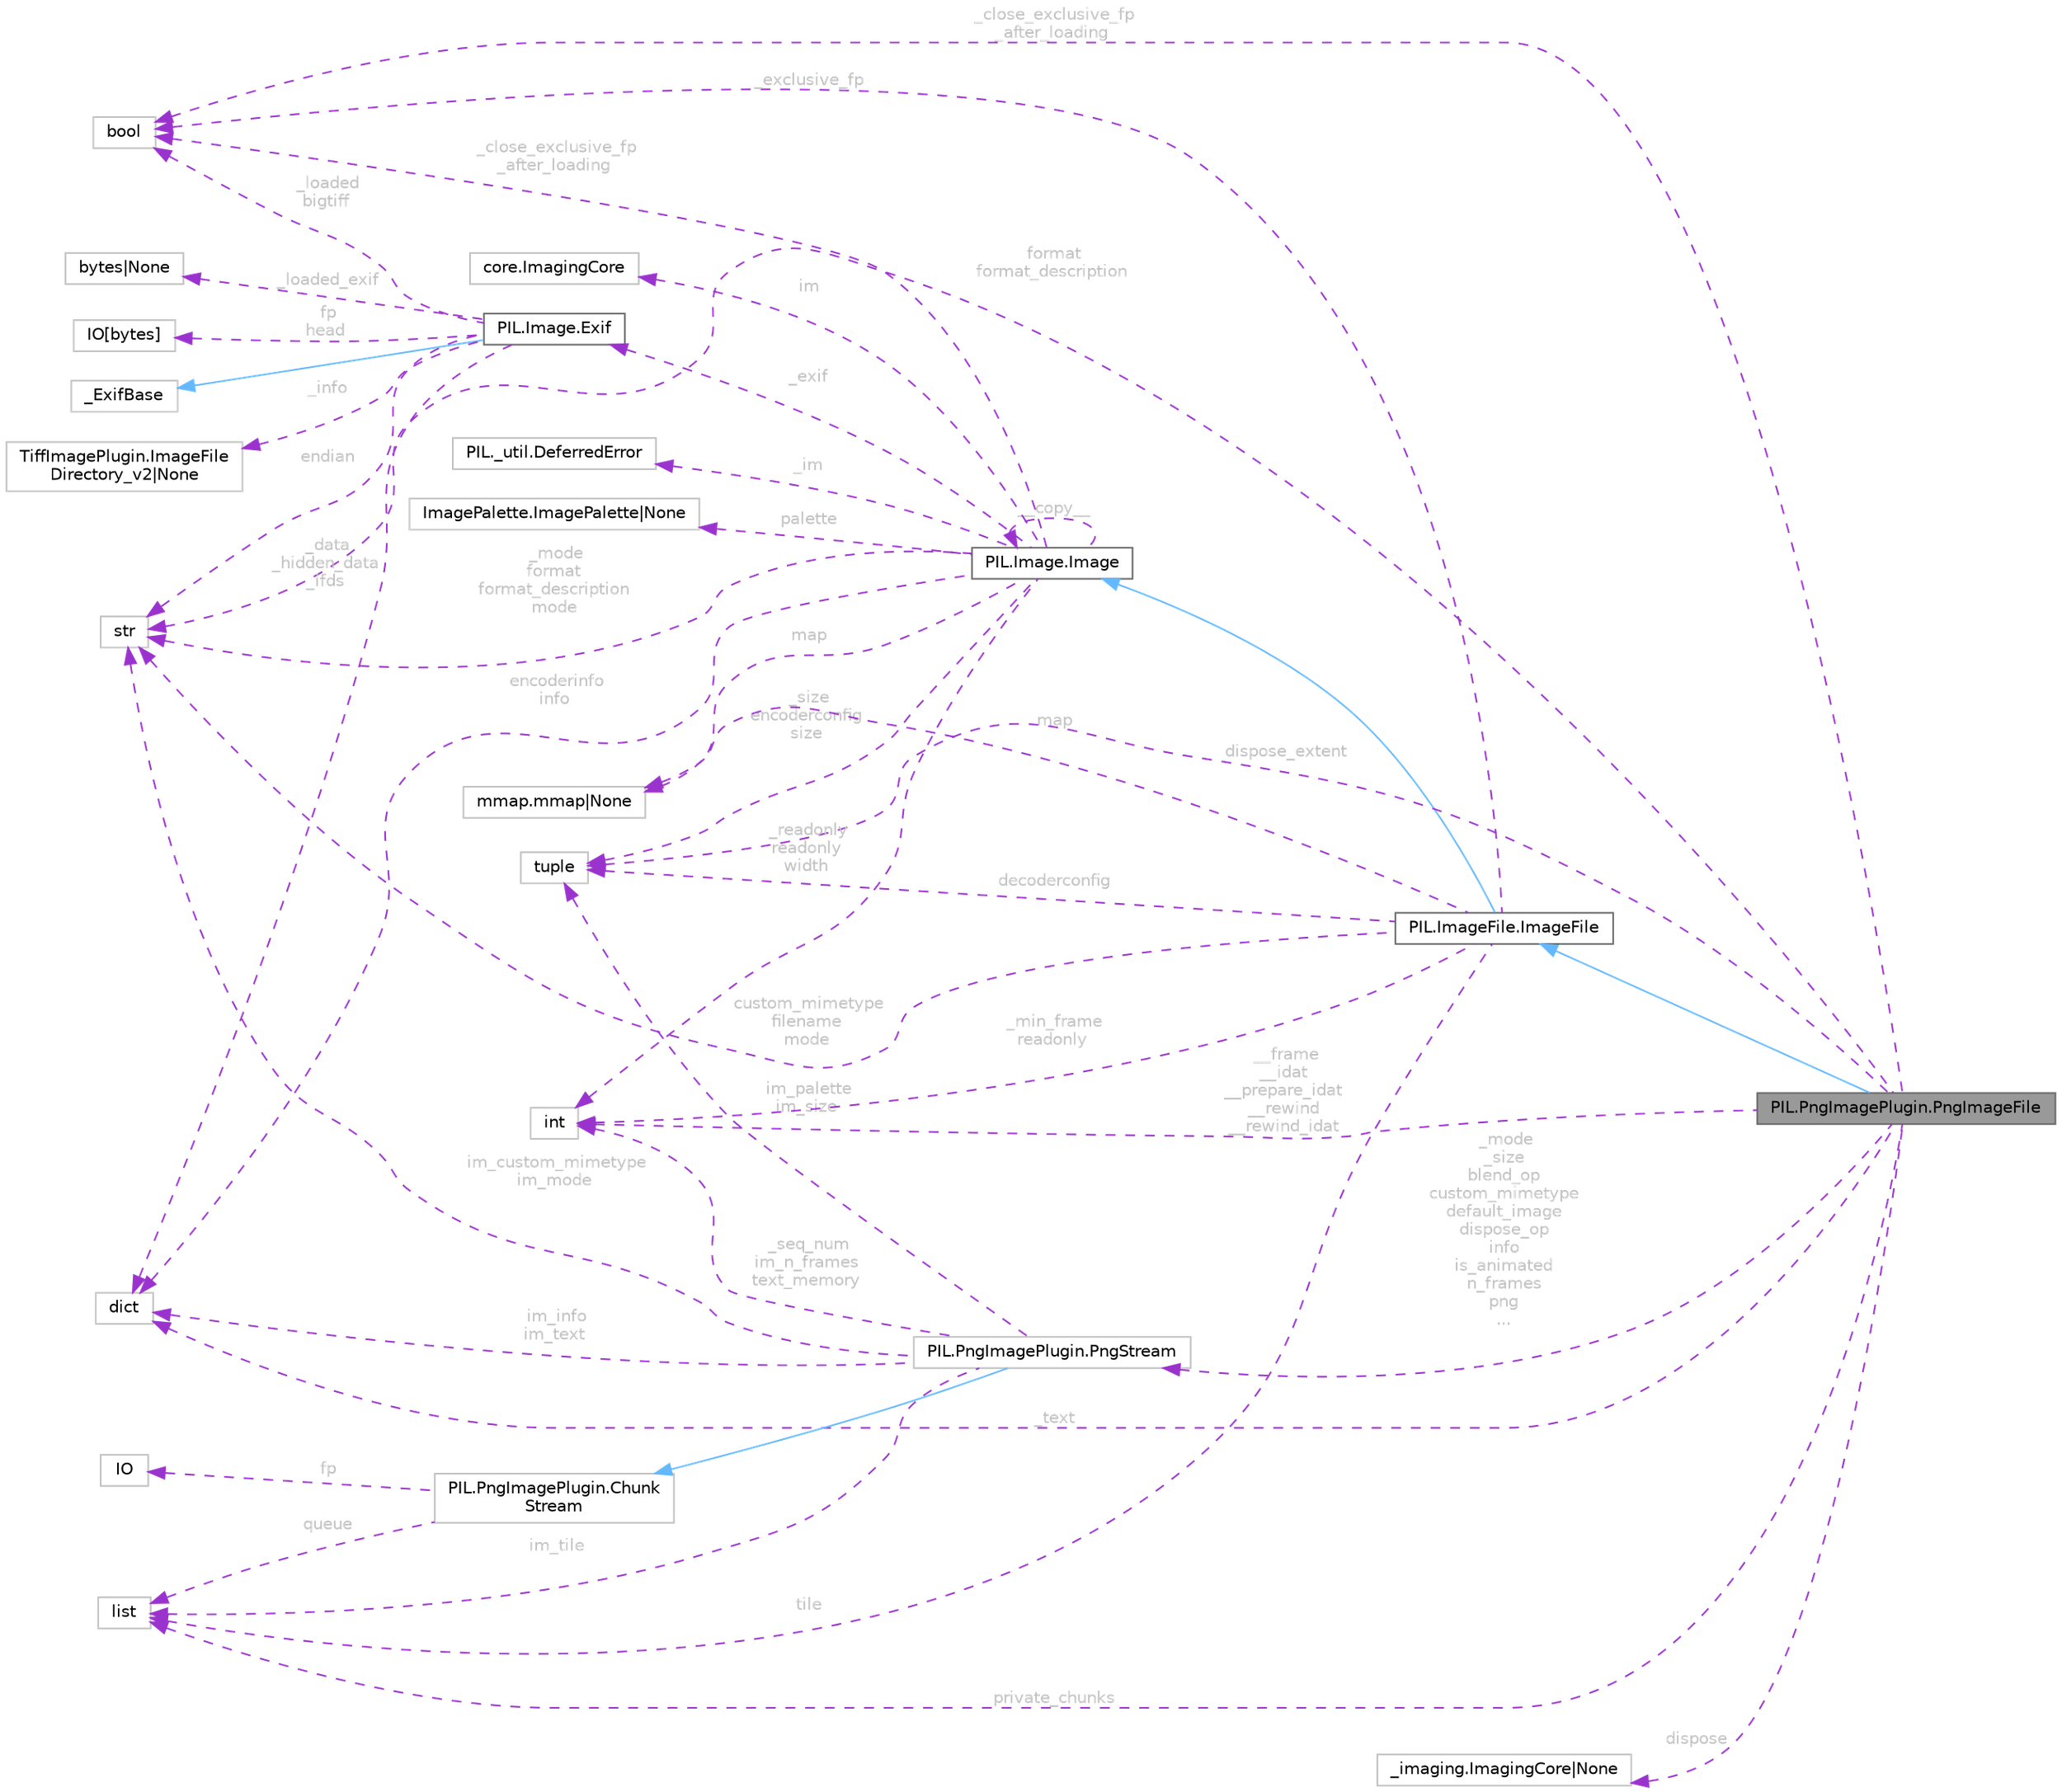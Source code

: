 digraph "PIL.PngImagePlugin.PngImageFile"
{
 // LATEX_PDF_SIZE
  bgcolor="transparent";
  edge [fontname=Helvetica,fontsize=10,labelfontname=Helvetica,labelfontsize=10];
  node [fontname=Helvetica,fontsize=10,shape=box,height=0.2,width=0.4];
  rankdir="LR";
  Node1 [id="Node000001",label="PIL.PngImagePlugin.PngImageFile",height=0.2,width=0.4,color="gray40", fillcolor="grey60", style="filled", fontcolor="black",tooltip="Image plugin for PNG images."];
  Node2 -> Node1 [id="edge43_Node000001_Node000002",dir="back",color="steelblue1",style="solid",tooltip=" "];
  Node2 [id="Node000002",label="PIL.ImageFile.ImageFile",height=0.2,width=0.4,color="gray40", fillcolor="white", style="filled",URL="$da/d3b/classPIL_1_1ImageFile_1_1ImageFile.html",tooltip=" "];
  Node3 -> Node2 [id="edge44_Node000002_Node000003",dir="back",color="steelblue1",style="solid",tooltip=" "];
  Node3 [id="Node000003",label="PIL.Image.Image",height=0.2,width=0.4,color="gray40", fillcolor="white", style="filled",URL="$db/d16/classPIL_1_1Image_1_1Image.html",tooltip=" "];
  Node4 -> Node3 [id="edge45_Node000003_Node000004",dir="back",color="darkorchid3",style="dashed",tooltip=" ",label=" _mode\nformat\nformat_description\nmode",fontcolor="grey" ];
  Node4 [id="Node000004",label="str",height=0.2,width=0.4,color="grey75", fillcolor="white", style="filled",tooltip=" "];
  Node5 -> Node3 [id="edge46_Node000003_Node000005",dir="back",color="darkorchid3",style="dashed",tooltip=" ",label=" _close_exclusive_fp\l_after_loading",fontcolor="grey" ];
  Node5 [id="Node000005",label="bool",height=0.2,width=0.4,color="grey75", fillcolor="white", style="filled",tooltip=" "];
  Node3 -> Node3 [id="edge47_Node000003_Node000003",dir="back",color="darkorchid3",style="dashed",tooltip=" ",label=" __copy__",fontcolor="grey" ];
  Node6 -> Node3 [id="edge48_Node000003_Node000006",dir="back",color="darkorchid3",style="dashed",tooltip=" ",label=" _im",fontcolor="grey" ];
  Node6 [id="Node000006",label="PIL._util.DeferredError",height=0.2,width=0.4,color="grey75", fillcolor="white", style="filled",URL="$d6/d5c/classPIL_1_1__util_1_1DeferredError.html",tooltip=" "];
  Node7 -> Node3 [id="edge49_Node000003_Node000007",dir="back",color="darkorchid3",style="dashed",tooltip=" ",label=" _size\nencoderconfig\nsize",fontcolor="grey" ];
  Node7 [id="Node000007",label="tuple",height=0.2,width=0.4,color="grey75", fillcolor="white", style="filled",tooltip=" "];
  Node8 -> Node3 [id="edge50_Node000003_Node000008",dir="back",color="darkorchid3",style="dashed",tooltip=" ",label=" palette",fontcolor="grey" ];
  Node8 [id="Node000008",label="ImagePalette.ImagePalette\|None",height=0.2,width=0.4,color="grey75", fillcolor="white", style="filled",tooltip=" "];
  Node9 -> Node3 [id="edge51_Node000003_Node000009",dir="back",color="darkorchid3",style="dashed",tooltip=" ",label=" encoderinfo\ninfo",fontcolor="grey" ];
  Node9 [id="Node000009",label="dict",height=0.2,width=0.4,color="grey75", fillcolor="white", style="filled",tooltip=" "];
  Node10 -> Node3 [id="edge52_Node000003_Node000010",dir="back",color="darkorchid3",style="dashed",tooltip=" ",label=" _readonly\nreadonly\nwidth",fontcolor="grey" ];
  Node10 [id="Node000010",label="int",height=0.2,width=0.4,color="grey75", fillcolor="white", style="filled",tooltip=" "];
  Node11 -> Node3 [id="edge53_Node000003_Node000011",dir="back",color="darkorchid3",style="dashed",tooltip=" ",label=" _exif",fontcolor="grey" ];
  Node11 [id="Node000011",label="PIL.Image.Exif",height=0.2,width=0.4,color="gray40", fillcolor="white", style="filled",URL="$d5/d98/classPIL_1_1Image_1_1Exif.html",tooltip=" "];
  Node12 -> Node11 [id="edge54_Node000011_Node000012",dir="back",color="steelblue1",style="solid",tooltip=" "];
  Node12 [id="Node000012",label="_ExifBase",height=0.2,width=0.4,color="grey75", fillcolor="white", style="filled",URL="$d3/dc3/class__ExifBase.html",tooltip=" "];
  Node4 -> Node11 [id="edge55_Node000011_Node000004",dir="back",color="darkorchid3",style="dashed",tooltip=" ",label=" endian",fontcolor="grey" ];
  Node5 -> Node11 [id="edge56_Node000011_Node000005",dir="back",color="darkorchid3",style="dashed",tooltip=" ",label=" _loaded\nbigtiff",fontcolor="grey" ];
  Node9 -> Node11 [id="edge57_Node000011_Node000009",dir="back",color="darkorchid3",style="dashed",tooltip=" ",label=" _data\n_hidden_data\n_ifds",fontcolor="grey" ];
  Node13 -> Node11 [id="edge58_Node000011_Node000013",dir="back",color="darkorchid3",style="dashed",tooltip=" ",label=" _info",fontcolor="grey" ];
  Node13 [id="Node000013",label="TiffImagePlugin.ImageFile\lDirectory_v2\|None",height=0.2,width=0.4,color="grey75", fillcolor="white", style="filled",tooltip=" "];
  Node14 -> Node11 [id="edge59_Node000011_Node000014",dir="back",color="darkorchid3",style="dashed",tooltip=" ",label=" _loaded_exif",fontcolor="grey" ];
  Node14 [id="Node000014",label="bytes\|None",height=0.2,width=0.4,color="grey75", fillcolor="white", style="filled",tooltip=" "];
  Node15 -> Node11 [id="edge60_Node000011_Node000015",dir="back",color="darkorchid3",style="dashed",tooltip=" ",label=" fp\nhead",fontcolor="grey" ];
  Node15 [id="Node000015",label="IO[bytes]",height=0.2,width=0.4,color="grey75", fillcolor="white", style="filled",tooltip=" "];
  Node16 -> Node3 [id="edge61_Node000003_Node000016",dir="back",color="darkorchid3",style="dashed",tooltip=" ",label=" map",fontcolor="grey" ];
  Node16 [id="Node000016",label="mmap.mmap\|None",height=0.2,width=0.4,color="grey75", fillcolor="white", style="filled",tooltip=" "];
  Node17 -> Node3 [id="edge62_Node000003_Node000017",dir="back",color="darkorchid3",style="dashed",tooltip=" ",label=" im",fontcolor="grey" ];
  Node17 [id="Node000017",label="core.ImagingCore",height=0.2,width=0.4,color="grey75", fillcolor="white", style="filled",tooltip=" "];
  Node10 -> Node2 [id="edge63_Node000002_Node000010",dir="back",color="darkorchid3",style="dashed",tooltip=" ",label=" _min_frame\nreadonly",fontcolor="grey" ];
  Node4 -> Node2 [id="edge64_Node000002_Node000004",dir="back",color="darkorchid3",style="dashed",tooltip=" ",label=" custom_mimetype\nfilename\nmode",fontcolor="grey" ];
  Node18 -> Node2 [id="edge65_Node000002_Node000018",dir="back",color="darkorchid3",style="dashed",tooltip=" ",label=" tile",fontcolor="grey" ];
  Node18 [id="Node000018",label="list",height=0.2,width=0.4,color="grey75", fillcolor="white", style="filled",tooltip=" "];
  Node7 -> Node2 [id="edge66_Node000002_Node000007",dir="back",color="darkorchid3",style="dashed",tooltip=" ",label=" decoderconfig",fontcolor="grey" ];
  Node5 -> Node2 [id="edge67_Node000002_Node000005",dir="back",color="darkorchid3",style="dashed",tooltip=" ",label=" _exclusive_fp",fontcolor="grey" ];
  Node16 -> Node2 [id="edge68_Node000002_Node000016",dir="back",color="darkorchid3",style="dashed",tooltip=" ",label=" map",fontcolor="grey" ];
  Node4 -> Node1 [id="edge69_Node000001_Node000004",dir="back",color="darkorchid3",style="dashed",tooltip=" ",label=" format\nformat_description",fontcolor="grey" ];
  Node10 -> Node1 [id="edge70_Node000001_Node000010",dir="back",color="darkorchid3",style="dashed",tooltip=" ",label=" __frame\n__idat\n__prepare_idat\n__rewind\n__rewind_idat",fontcolor="grey" ];
  Node18 -> Node1 [id="edge71_Node000001_Node000018",dir="back",color="darkorchid3",style="dashed",tooltip=" ",label=" private_chunks",fontcolor="grey" ];
  Node19 -> Node1 [id="edge72_Node000001_Node000019",dir="back",color="darkorchid3",style="dashed",tooltip=" ",label=" _mode\n_size\nblend_op\ncustom_mimetype\ndefault_image\ndispose_op\ninfo\nis_animated\nn_frames\npng\n...",fontcolor="grey" ];
  Node19 [id="Node000019",label="PIL.PngImagePlugin.PngStream",height=0.2,width=0.4,color="grey75", fillcolor="white", style="filled",URL="$d2/d59/classPIL_1_1PngImagePlugin_1_1PngStream.html",tooltip=" "];
  Node20 -> Node19 [id="edge73_Node000019_Node000020",dir="back",color="steelblue1",style="solid",tooltip=" "];
  Node20 [id="Node000020",label="PIL.PngImagePlugin.Chunk\lStream",height=0.2,width=0.4,color="grey75", fillcolor="white", style="filled",URL="$d3/ddc/classPIL_1_1PngImagePlugin_1_1ChunkStream.html",tooltip=" "];
  Node21 -> Node20 [id="edge74_Node000020_Node000021",dir="back",color="darkorchid3",style="dashed",tooltip=" ",label=" fp",fontcolor="grey" ];
  Node21 [id="Node000021",label="IO",height=0.2,width=0.4,color="grey75", fillcolor="white", style="filled",tooltip=" "];
  Node18 -> Node20 [id="edge75_Node000020_Node000018",dir="back",color="darkorchid3",style="dashed",tooltip=" ",label=" queue",fontcolor="grey" ];
  Node9 -> Node19 [id="edge76_Node000019_Node000009",dir="back",color="darkorchid3",style="dashed",tooltip=" ",label=" im_info\nim_text",fontcolor="grey" ];
  Node7 -> Node19 [id="edge77_Node000019_Node000007",dir="back",color="darkorchid3",style="dashed",tooltip=" ",label=" im_palette\nim_size",fontcolor="grey" ];
  Node4 -> Node19 [id="edge78_Node000019_Node000004",dir="back",color="darkorchid3",style="dashed",tooltip=" ",label=" im_custom_mimetype\nim_mode",fontcolor="grey" ];
  Node18 -> Node19 [id="edge79_Node000019_Node000018",dir="back",color="darkorchid3",style="dashed",tooltip=" ",label=" im_tile",fontcolor="grey" ];
  Node10 -> Node19 [id="edge80_Node000019_Node000010",dir="back",color="darkorchid3",style="dashed",tooltip=" ",label=" _seq_num\nim_n_frames\ntext_memory",fontcolor="grey" ];
  Node9 -> Node1 [id="edge81_Node000001_Node000009",dir="back",color="darkorchid3",style="dashed",tooltip=" ",label=" _text",fontcolor="grey" ];
  Node5 -> Node1 [id="edge82_Node000001_Node000005",dir="back",color="darkorchid3",style="dashed",tooltip=" ",label=" _close_exclusive_fp\l_after_loading",fontcolor="grey" ];
  Node22 -> Node1 [id="edge83_Node000001_Node000022",dir="back",color="darkorchid3",style="dashed",tooltip=" ",label=" dispose",fontcolor="grey" ];
  Node22 [id="Node000022",label="_imaging.ImagingCore\|None",height=0.2,width=0.4,color="grey75", fillcolor="white", style="filled",tooltip=" "];
  Node7 -> Node1 [id="edge84_Node000001_Node000007",dir="back",color="darkorchid3",style="dashed",tooltip=" ",label=" dispose_extent",fontcolor="grey" ];
}
